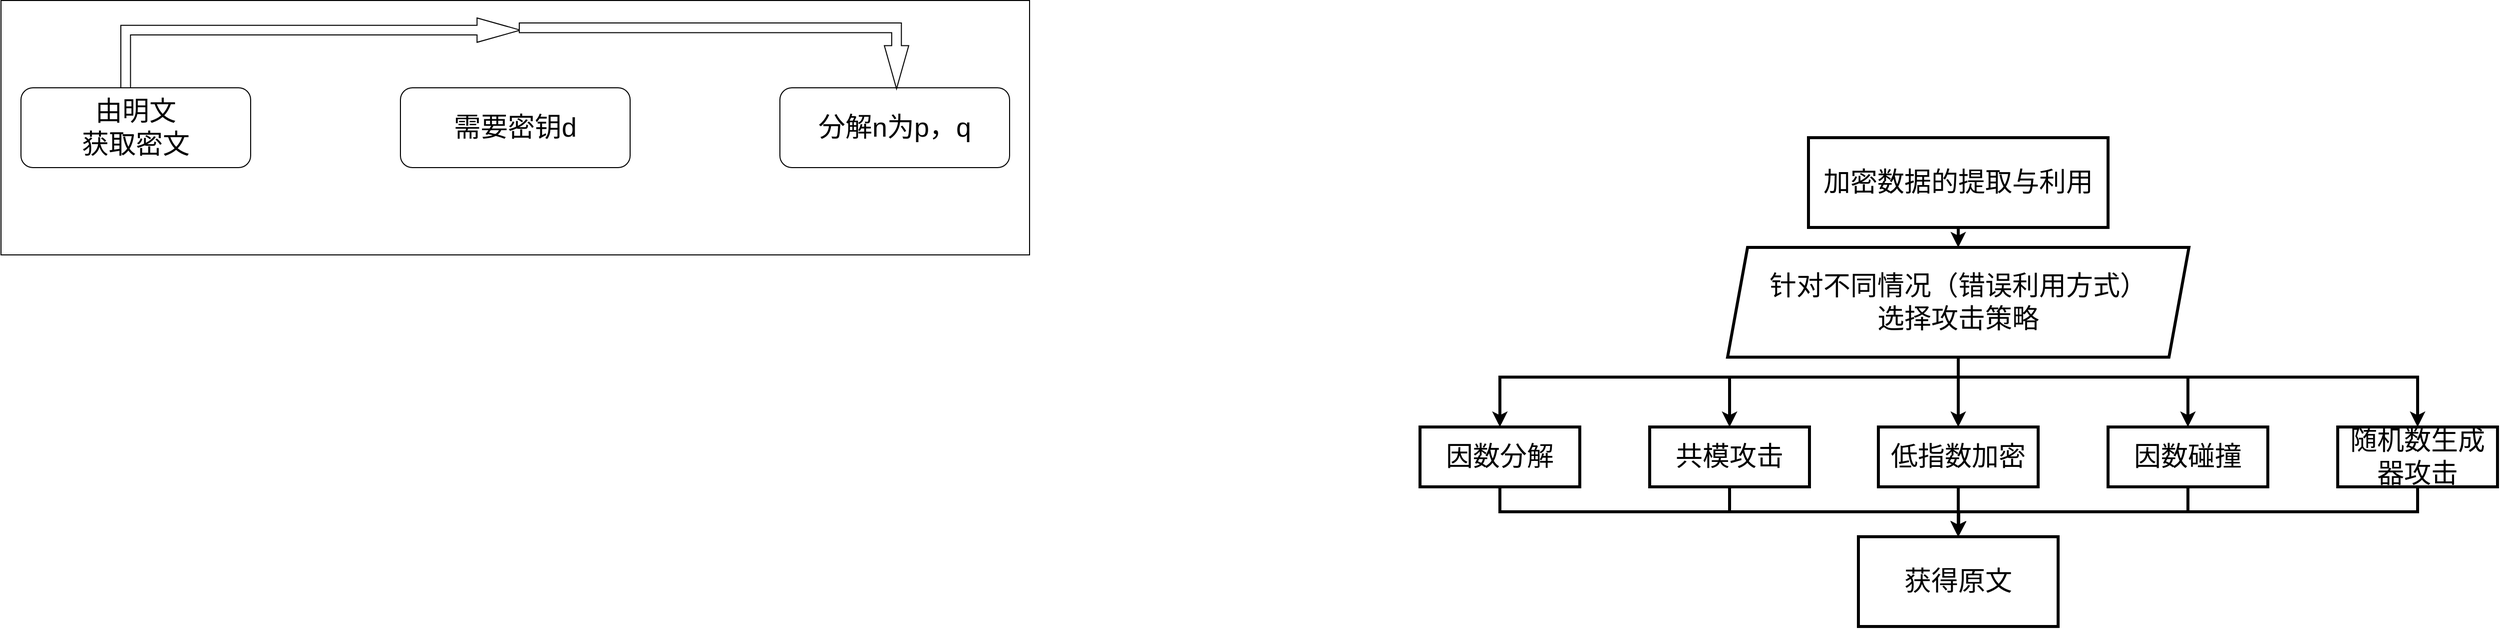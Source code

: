 <mxfile version="20.8.16" type="device"><diagram name="第 1 页" id="fs4wtRVgm3E5FHxbz5ew"><mxGraphModel dx="1668" dy="965" grid="1" gridSize="10" guides="1" tooltips="1" connect="1" arrows="1" fold="1" page="1" pageScale="1" pageWidth="827" pageHeight="1169" math="0" shadow="0"><root><mxCell id="0"/><mxCell id="1" parent="0"/><mxCell id="uNxFx-ODj07VjtBG7NLw-6" value="" style="rounded=0;whiteSpace=wrap;html=1;fontSize=27;" vertex="1" parent="1"><mxGeometry x="60" y="162.5" width="1030" height="255" as="geometry"/></mxCell><mxCell id="uNxFx-ODj07VjtBG7NLw-1" value="&lt;font style=&quot;font-size: 27px;&quot;&gt;由明文&lt;br&gt;获取密文&lt;/font&gt;" style="rounded=1;whiteSpace=wrap;html=1;" vertex="1" parent="1"><mxGeometry x="80" y="250" width="230" height="80" as="geometry"/></mxCell><mxCell id="uNxFx-ODj07VjtBG7NLw-2" value="&lt;font style=&quot;font-size: 27px;&quot;&gt;需要密钥d&lt;/font&gt;" style="rounded=1;whiteSpace=wrap;html=1;" vertex="1" parent="1"><mxGeometry x="460" y="250" width="230" height="80" as="geometry"/></mxCell><mxCell id="uNxFx-ODj07VjtBG7NLw-3" value="&lt;font style=&quot;font-size: 27px;&quot;&gt;分解n为p，q&lt;/font&gt;" style="rounded=1;whiteSpace=wrap;html=1;" vertex="1" parent="1"><mxGeometry x="840" y="250" width="230" height="80" as="geometry"/></mxCell><mxCell id="uNxFx-ODj07VjtBG7NLw-23" style="edgeStyle=orthogonalEdgeStyle;rounded=0;orthogonalLoop=1;jettySize=auto;html=1;exitX=0.5;exitY=1;exitDx=0;exitDy=0;entryX=0.5;entryY=0;entryDx=0;entryDy=0;fontSize=27;strokeWidth=3;" edge="1" parent="1" source="uNxFx-ODj07VjtBG7NLw-7" target="uNxFx-ODj07VjtBG7NLw-8"><mxGeometry relative="1" as="geometry"/></mxCell><mxCell id="uNxFx-ODj07VjtBG7NLw-7" value="加密数据的提取与利用" style="rounded=0;whiteSpace=wrap;html=1;fontSize=27;strokeWidth=3;" vertex="1" parent="1"><mxGeometry x="1870" y="300" width="300" height="90" as="geometry"/></mxCell><mxCell id="uNxFx-ODj07VjtBG7NLw-24" value="" style="edgeStyle=orthogonalEdgeStyle;rounded=0;orthogonalLoop=1;jettySize=auto;html=1;fontSize=27;strokeWidth=3;" edge="1" parent="1" source="uNxFx-ODj07VjtBG7NLw-8" target="uNxFx-ODj07VjtBG7NLw-11"><mxGeometry relative="1" as="geometry"/></mxCell><mxCell id="uNxFx-ODj07VjtBG7NLw-25" style="edgeStyle=orthogonalEdgeStyle;rounded=0;orthogonalLoop=1;jettySize=auto;html=1;entryX=0.5;entryY=0;entryDx=0;entryDy=0;fontSize=27;exitX=0.5;exitY=1;exitDx=0;exitDy=0;strokeWidth=3;" edge="1" parent="1" source="uNxFx-ODj07VjtBG7NLw-8" target="uNxFx-ODj07VjtBG7NLw-9"><mxGeometry relative="1" as="geometry"><Array as="points"><mxPoint x="2020" y="540"/><mxPoint x="1561" y="540"/></Array></mxGeometry></mxCell><mxCell id="uNxFx-ODj07VjtBG7NLw-26" style="edgeStyle=orthogonalEdgeStyle;rounded=0;orthogonalLoop=1;jettySize=auto;html=1;exitX=0.5;exitY=1;exitDx=0;exitDy=0;entryX=0.5;entryY=0;entryDx=0;entryDy=0;fontSize=27;strokeWidth=3;" edge="1" parent="1" source="uNxFx-ODj07VjtBG7NLw-8" target="uNxFx-ODj07VjtBG7NLw-13"><mxGeometry relative="1" as="geometry"><Array as="points"><mxPoint x="2020" y="540"/><mxPoint x="1791" y="540"/></Array></mxGeometry></mxCell><mxCell id="uNxFx-ODj07VjtBG7NLw-27" style="edgeStyle=orthogonalEdgeStyle;rounded=0;orthogonalLoop=1;jettySize=auto;html=1;exitX=0.5;exitY=1;exitDx=0;exitDy=0;entryX=0.5;entryY=0;entryDx=0;entryDy=0;fontSize=27;strokeWidth=3;" edge="1" parent="1" source="uNxFx-ODj07VjtBG7NLw-8" target="uNxFx-ODj07VjtBG7NLw-12"><mxGeometry relative="1" as="geometry"><Array as="points"><mxPoint x="2020" y="540"/><mxPoint x="2250" y="540"/></Array></mxGeometry></mxCell><mxCell id="uNxFx-ODj07VjtBG7NLw-28" style="edgeStyle=orthogonalEdgeStyle;rounded=0;orthogonalLoop=1;jettySize=auto;html=1;exitX=0.5;exitY=1;exitDx=0;exitDy=0;entryX=0.5;entryY=0;entryDx=0;entryDy=0;fontSize=27;strokeWidth=3;" edge="1" parent="1" source="uNxFx-ODj07VjtBG7NLw-8" target="uNxFx-ODj07VjtBG7NLw-22"><mxGeometry relative="1" as="geometry"><Array as="points"><mxPoint x="2020" y="540"/><mxPoint x="2480" y="540"/></Array></mxGeometry></mxCell><mxCell id="uNxFx-ODj07VjtBG7NLw-8" value="针对不同情况（错误利用方式）&lt;br&gt;选择攻击策略" style="shape=parallelogram;perimeter=parallelogramPerimeter;whiteSpace=wrap;html=1;fixedSize=1;fontSize=27;strokeWidth=3;" vertex="1" parent="1"><mxGeometry x="1789" y="410" width="462" height="110" as="geometry"/></mxCell><mxCell id="uNxFx-ODj07VjtBG7NLw-32" style="edgeStyle=orthogonalEdgeStyle;rounded=0;orthogonalLoop=1;jettySize=auto;html=1;exitX=0.5;exitY=1;exitDx=0;exitDy=0;strokeWidth=3;fontSize=27;" edge="1" parent="1" source="uNxFx-ODj07VjtBG7NLw-9"><mxGeometry relative="1" as="geometry"><mxPoint x="2020" y="700" as="targetPoint"/></mxGeometry></mxCell><mxCell id="uNxFx-ODj07VjtBG7NLw-9" value="因数分解" style="rounded=0;whiteSpace=wrap;html=1;fontSize=27;strokeWidth=3;" vertex="1" parent="1"><mxGeometry x="1481" y="590" width="160" height="60" as="geometry"/></mxCell><mxCell id="uNxFx-ODj07VjtBG7NLw-30" value="" style="edgeStyle=orthogonalEdgeStyle;rounded=0;orthogonalLoop=1;jettySize=auto;html=1;strokeWidth=3;fontSize=27;" edge="1" parent="1" source="uNxFx-ODj07VjtBG7NLw-11" target="uNxFx-ODj07VjtBG7NLw-29"><mxGeometry relative="1" as="geometry"/></mxCell><mxCell id="uNxFx-ODj07VjtBG7NLw-11" value="低指数加密" style="rounded=0;whiteSpace=wrap;html=1;fontSize=27;strokeWidth=3;" vertex="1" parent="1"><mxGeometry x="1940" y="590" width="160" height="60" as="geometry"/></mxCell><mxCell id="uNxFx-ODj07VjtBG7NLw-33" style="edgeStyle=orthogonalEdgeStyle;rounded=0;orthogonalLoop=1;jettySize=auto;html=1;exitX=0.5;exitY=1;exitDx=0;exitDy=0;entryX=0.5;entryY=0;entryDx=0;entryDy=0;strokeWidth=3;fontSize=27;" edge="1" parent="1" source="uNxFx-ODj07VjtBG7NLw-12" target="uNxFx-ODj07VjtBG7NLw-29"><mxGeometry relative="1" as="geometry"/></mxCell><mxCell id="uNxFx-ODj07VjtBG7NLw-12" value="因数碰撞" style="rounded=0;whiteSpace=wrap;html=1;fontSize=27;strokeWidth=3;" vertex="1" parent="1"><mxGeometry x="2170" y="590" width="160" height="60" as="geometry"/></mxCell><mxCell id="uNxFx-ODj07VjtBG7NLw-31" style="edgeStyle=orthogonalEdgeStyle;rounded=0;orthogonalLoop=1;jettySize=auto;html=1;exitX=0.5;exitY=1;exitDx=0;exitDy=0;entryX=0.5;entryY=0;entryDx=0;entryDy=0;strokeWidth=3;fontSize=27;" edge="1" parent="1" source="uNxFx-ODj07VjtBG7NLw-13" target="uNxFx-ODj07VjtBG7NLw-29"><mxGeometry relative="1" as="geometry"/></mxCell><mxCell id="uNxFx-ODj07VjtBG7NLw-13" value="共模攻击" style="rounded=0;whiteSpace=wrap;html=1;fontSize=27;strokeWidth=3;" vertex="1" parent="1"><mxGeometry x="1711" y="590" width="160" height="60" as="geometry"/></mxCell><mxCell id="uNxFx-ODj07VjtBG7NLw-20" value="" style="html=1;shadow=0;dashed=0;align=center;verticalAlign=middle;shape=mxgraph.arrows2.bendArrow;dy=4.85;dx=43.29;notch=0;arrowHead=24.41;rounded=0;fontSize=27;" vertex="1" parent="1"><mxGeometry x="180" y="180" width="400" height="70" as="geometry"/></mxCell><mxCell id="uNxFx-ODj07VjtBG7NLw-21" value="" style="html=1;shadow=0;dashed=0;align=center;verticalAlign=middle;shape=mxgraph.arrows2.bendArrow;dy=4.85;dx=43.29;notch=0;arrowHead=24.41;rounded=0;fontSize=27;rotation=90;" vertex="1" parent="1"><mxGeometry x="741" y="23" width="66" height="390" as="geometry"/></mxCell><mxCell id="uNxFx-ODj07VjtBG7NLw-34" style="edgeStyle=orthogonalEdgeStyle;rounded=0;orthogonalLoop=1;jettySize=auto;html=1;exitX=0.5;exitY=1;exitDx=0;exitDy=0;strokeWidth=3;fontSize=27;" edge="1" parent="1" source="uNxFx-ODj07VjtBG7NLw-22"><mxGeometry relative="1" as="geometry"><mxPoint x="2020" y="700" as="targetPoint"/></mxGeometry></mxCell><mxCell id="uNxFx-ODj07VjtBG7NLw-22" value="随机数生成器攻击" style="rounded=0;whiteSpace=wrap;html=1;fontSize=27;strokeWidth=3;" vertex="1" parent="1"><mxGeometry x="2400" y="590" width="160" height="60" as="geometry"/></mxCell><mxCell id="uNxFx-ODj07VjtBG7NLw-29" value="获得原文" style="rounded=0;whiteSpace=wrap;html=1;fontSize=27;strokeWidth=3;" vertex="1" parent="1"><mxGeometry x="1920" y="700" width="200" height="90" as="geometry"/></mxCell></root></mxGraphModel></diagram></mxfile>